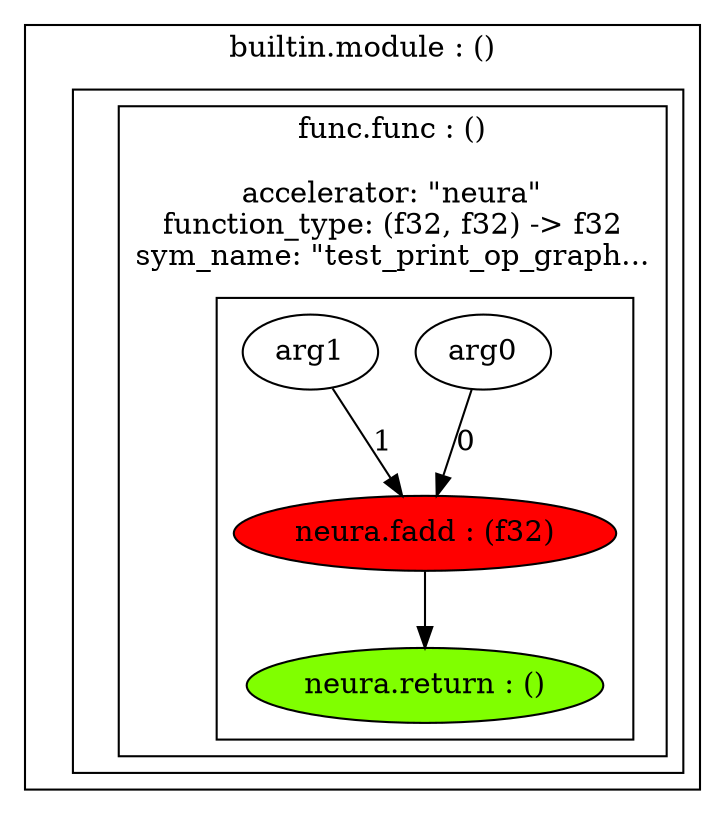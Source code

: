 digraph G {
  compound = true;
  subgraph cluster_1 {
    v2 [label = " ", shape = plain];
    label = "builtin.module : ()\n";
    subgraph cluster_3 {
      v4 [label = " ", shape = plain];
      label = "";
      subgraph cluster_5 {
        v6 [label = " ", shape = plain];
        label = "func.func : ()\n\naccelerator: \"neura\"\nfunction_type: (f32, f32) -> f32\nsym_name: \"test_print_op_graph...";
        subgraph cluster_7 {
          v8 [label = " ", shape = plain];
          label = "";
          v9 [label = "arg0", shape = ellipse];
          v10 [label = "arg1", shape = ellipse];
          v11 [fillcolor = "0.000000 1.0 1.0", label = "neura.fadd : (f32)\n", shape = ellipse, style = filled];
          v12 [fillcolor = "0.250000 1.0 1.0", label = "neura.return : ()\n", shape = ellipse, style = filled];
        }
      }
    }
  }
  v9 -> v11 [label = "0", style = solid];
  v10 -> v11 [label = "1", style = solid];
  v11 -> v12 [label = "", style = solid];
}
digraph G {
  compound = true;
  subgraph cluster_1 {
    v2 [label = " ", shape = plain];
    label = "builtin.module : ()\n";
    subgraph cluster_3 {
      v4 [label = " ", shape = plain];
      label = "";
      subgraph cluster_5 {
        v6 [label = " ", shape = plain];
        label = "func.func : ()\n\naccelerator: \"neura\"\nfunction_type: (f32, f32) -> f32\nsym_name: \"test_print_op_graph...";
        subgraph cluster_7 {
          v8 [label = " ", shape = plain];
          label = "";
          v9 [label = "arg0", shape = ellipse];
          v10 [label = "arg1", shape = ellipse];
          v11 [fillcolor = "0.000000 1.0 1.0", label = "neura.constant : (!neura.data<f32, i1>)\n\npredicate: true\nvalue: \"%arg0\"", shape = ellipse, style = filled];
          v12 [fillcolor = "0.000000 1.0 1.0", label = "neura.constant : (!neura.data<f32, i1>)\n\npredicate: true\nvalue: \"%arg1\"", shape = ellipse, style = filled];
          v13 [fillcolor = "0.200000 1.0 1.0", label = "neura.fadd : (!neura.data<f32, i1>)\n", shape = ellipse, style = filled];
          v14 [fillcolor = "0.400000 1.0 1.0", label = "neura.return : ()\n", shape = ellipse, style = filled];
        }
      }
    }
  }
  v11 -> v13 [label = "0", style = solid];
  v12 -> v13 [label = "1", style = solid];
  v13 -> v14 [label = "", style = solid];
}
digraph G {
  compound = true;
  subgraph cluster_1 {
    v2 [label = " ", shape = plain];
    label = "builtin.module : ()\n";
    subgraph cluster_3 {
      v4 [label = " ", shape = plain];
      label = "";
      subgraph cluster_5 {
        v6 [label = " ", shape = plain];
        label = "func.func : ()\n\naccelerator: \"neura\"\nfunction_type: (f32, f32) -> f32\nsym_name: \"test_print_op_graph...";
        subgraph cluster_7 {
          v8 [label = " ", shape = plain];
          label = "";
          v9 [label = "arg0", shape = ellipse];
          v10 [label = "arg1", shape = ellipse];
          v11 [fillcolor = "0.000000 1.0 1.0", label = "neura.constant : (!neura.data<f32, i1>)\n\npredicate: true\nvalue: \"%arg0\"", shape = ellipse, style = filled];
          v12 [fillcolor = "0.000000 1.0 1.0", label = "neura.constant : (!neura.data<f32, i1>)\n\npredicate: true\nvalue: \"%arg1\"", shape = ellipse, style = filled];
          v13 [fillcolor = "0.166667 1.0 1.0", label = "neura.data_mov : (!neura.data<f32, i1>)\n", shape = ellipse, style = filled];
          v14 [fillcolor = "0.166667 1.0 1.0", label = "neura.data_mov : (!neura.data<f32, i1>)\n", shape = ellipse, style = filled];
          v15 [fillcolor = "0.333333 1.0 1.0", label = "neura.fadd : (!neura.data<f32, i1>)\n", shape = ellipse, style = filled];
          v16 [fillcolor = "0.166667 1.0 1.0", label = "neura.data_mov : (!neura.data<f32, i1>)\n", shape = ellipse, style = filled];
          v17 [fillcolor = "0.500000 1.0 1.0", label = "neura.return : ()\n", shape = ellipse, style = filled];
        }
      }
    }
  }
  v11 -> v13 [label = "", style = solid];
  v12 -> v14 [label = "", style = solid];
  v13 -> v15 [label = "0", style = solid];
  v14 -> v15 [label = "1", style = solid];
  v15 -> v16 [label = "", style = solid];
  v16 -> v17 [label = "", style = solid];
}
